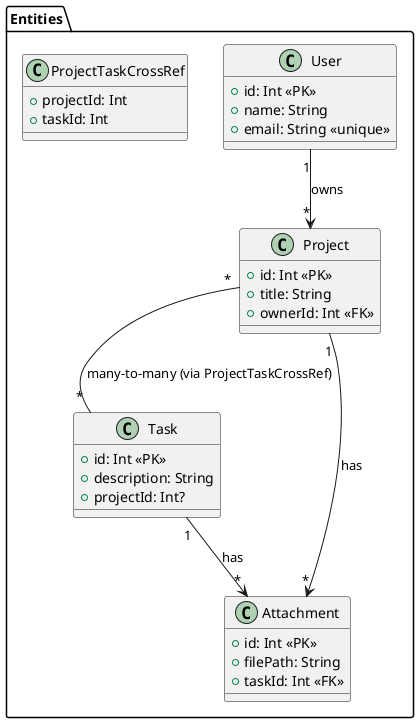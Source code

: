 @startuml
package "Entities" {
  class User {
    +id: Int <<PK>>
    +name: String
    +email: String <<unique>>
  }
  class Project {
    +id: Int <<PK>>
    +title: String
    +ownerId: Int <<FK>>
  }
  class Task {
    +id: Int <<PK>>
    +description: String
    +projectId: Int?
  }
  class Attachment {
    +id: Int <<PK>>
    +filePath: String
    +taskId: Int <<FK>>
  }
  class ProjectTaskCrossRef {
    +projectId: Int
    +taskId: Int
  }
}

User "1" --> "*" Project : owns
Project "1" --> "*" Attachment : has
Task "1" --> "*" Attachment : has
Project "*" -- "*" Task : many-to-many (via ProjectTaskCrossRef)
@enduml
